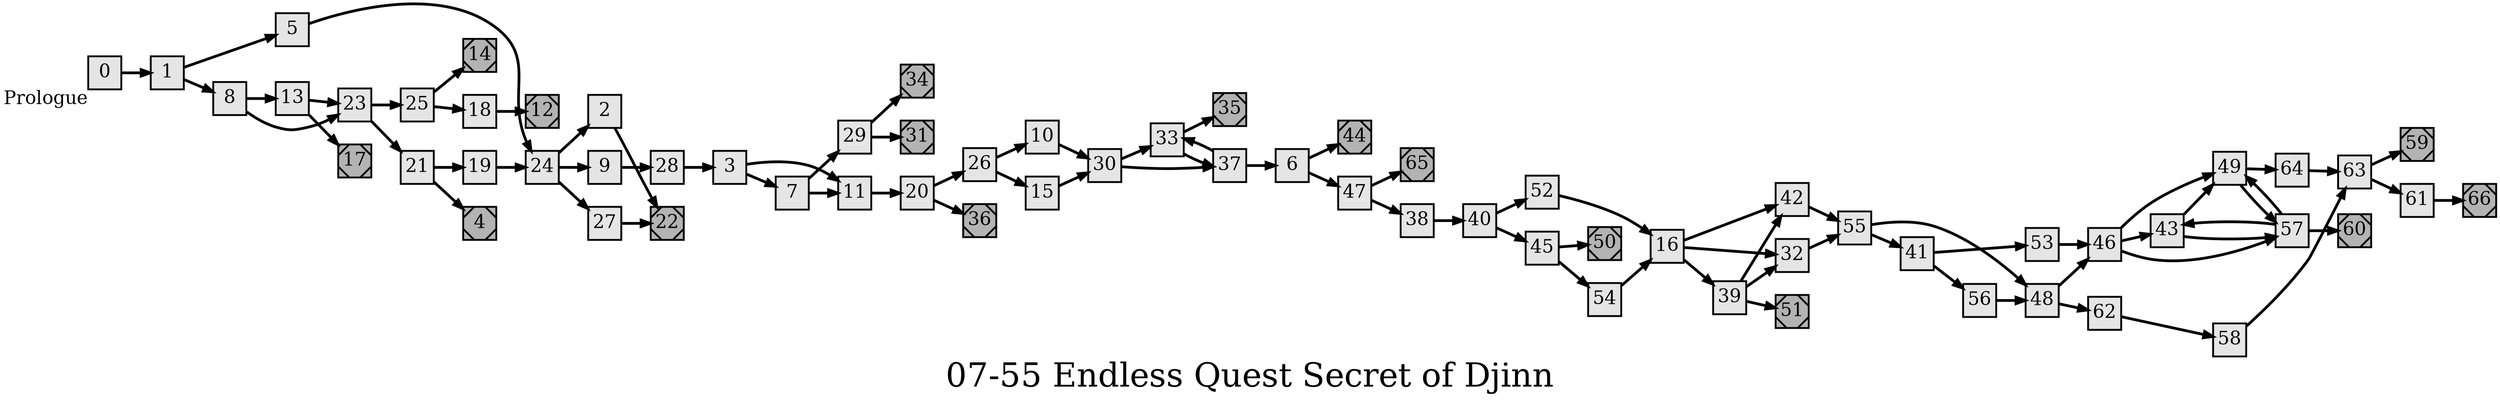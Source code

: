 digraph g{
  graph [ label="07-55 Endless Quest Secret of Djinn" rankdir=LR, ordering=out, fontsize=36, nodesep="0.35", ranksep="0.45"];
  node  [shape=rect, penwidth=2, fontsize=20, style=filled, fillcolor=grey90, margin="0,0", labelfloat=true, regular=true, fixedsize=true];
  edge  [labelfloat=true, penwidth=3, fontsize=12];
  // ---;
  // group  : Katz;
  // id     :;
  // gbid   :;
  // series :;
  // title  :;
  // author :;
  // credit:;
  // - name : Rachael Grainger;
  // role : encoder;
  // date : 2017-08-29;
  // - name : Jeremy Douglass;
  // role : editor;
  // date : 2017-10-19;
  // render:;
  // - name   : small;
  // styles : gvStyles-small.txt;
  // engine : dot;
  // comment: >;
  
  // ---;
  
  // From | To | Label;
  
  0	[ xlabel="Prologue" ];
  0 -> 1;
  1 -> 5;
  1 -> 8;
  2 -> 22;
  3 -> 11;
  3 -> 7;
  4	[ xlabel="E", shape=Msquare, fontsize=20, fillcolor=grey70, xlabel="" ];
  5 -> 24;
  6 -> 44;
  6 -> 47;
  7 -> 29;
  7 -> 11;
  8 -> 13;
  8 -> 23;
  9 -> 28;
  10 -> 30;
  11 -> 20;
  12	[ xlabel="E", shape=Msquare, fontsize=20, fillcolor=grey70, xlabel="" ];
  13 -> 23;
  13 -> 17;
  14	[ xlabel="E", shape=Msquare, fontsize=20, fillcolor=grey70, xlabel="" ];
  15 -> 30;
  16 -> 42;
  16 -> 32;
  16 -> 39;
  17	[ xlabel="E", shape=Msquare, fontsize=20, fillcolor=grey70, xlabel="" ];
  18 -> 12;
  19 -> 24;
  20 -> 26;
  20 -> 36;
  21 -> 19;
  21 -> 4;
  22	[ xlabel="E", shape=Msquare, fontsize=20, fillcolor=grey70, xlabel="" ];
  23 -> 25;
  23 -> 21;
  24 -> 2;
  24 -> 9;
  24 -> 27;
  25 -> 14;
  25 -> 18;
  26 -> 10;
  26 -> 15;
  27 -> 22;
  28 -> 3;
  29 -> 34;
  29 -> 31;
  30 -> 33;
  30 -> 37;
  31	[ xlabel="E", shape=Msquare, fontsize=20, fillcolor=grey70, xlabel="" ];
  32 -> 55;
  33 -> 35;
  33 -> 37;
  34	[ xlabel="E", shape=Msquare, fontsize=20, fillcolor=grey70, xlabel="" ];
  35	[ xlabel="E", shape=Msquare, fontsize=20, fillcolor=grey70, xlabel="" ];
  36	[ xlabel="E", shape=Msquare, fontsize=20, fillcolor=grey70, xlabel="" ];
  37 -> 6;
  37 -> 33;
  38 -> 40;
  39 -> 42;
  39 -> 32;
  39 -> 51;
  40 -> 52;
  40 -> 45;
  41 -> 53;
  41 -> 56;
  42 -> 55;
  43 -> 49;
  43 -> 57;
  44	[ xlabel="E", shape=Msquare, fontsize=20, fillcolor=grey70, xlabel="" ];
  45 -> 50;
  45 -> 54;
  46 -> 49;
  46 -> 43;
  46 -> 57;
  47 -> 65;
  47 -> 38;
  48 -> 46;
  48 -> 62;
  49 -> 64;
  49 -> 57;
  50	[ xlabel="E", shape=Msquare, fontsize=20, fillcolor=grey70, xlabel="" ];
  51	[ xlabel="E", shape=Msquare, fontsize=20, fillcolor=grey70, xlabel="" ];
  52 -> 16;
  53 -> 46;
  54 -> 16;
  55 -> 48;
  55 -> 41;
  56 -> 48;
  57 -> 60;
  57 -> 43;
  57 -> 49;
  58 -> 63;
  59	[ xlabel="E", shape=Msquare, fontsize=20, fillcolor=grey70, xlabel="" ];
  60	[ xlabel="E", shape=Msquare, fontsize=20, fillcolor=grey70, xlabel="" ];
  61 -> 66;
  62 -> 58;
  63 -> 59;
  63 -> 61;
  64 -> 63;
  65	[ xlabel="E", shape=Msquare, fontsize=20, fillcolor=grey70, xlabel="" ];
  66	[ xlabel="E", shape=Msquare, fontsize=20, fillcolor=grey70, xlabel="" ];
}

